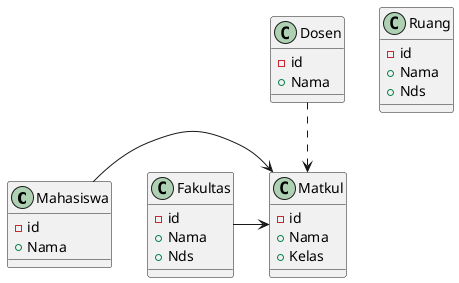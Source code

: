 @startuml

class Mahasiswa {
    -id
    +Nama
}

class Matkul {
    -id
    +Nama
    +Kelas
}

class Dosen {
    -id
    +Nama
}

class Ruang {
    -id
    +Nama
    +Nds
}

class Fakultas {
    -id
    +Nama
    +Nds
}

Mahasiswa -> Matkul
Dosen -.> Matkul
Fakultas -> Matkul

@enduml